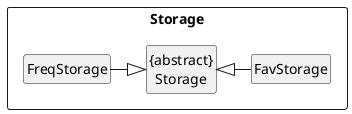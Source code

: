 @startuml

hide circle
skinparam classAttributeIconSize 0
hide members
Rectangle Storage {
"{abstract}\nStorage" <|- FavStorage
"{abstract}\nStorage" <|-left FreqStorage
}

@enduml
